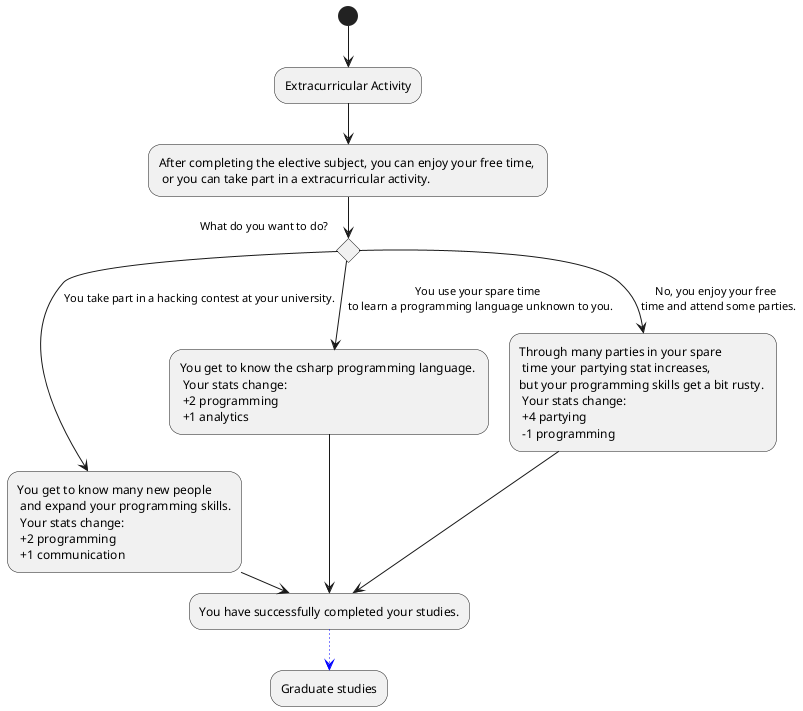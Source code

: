 @startuml
(*) --> "Extracurricular Activity"
--> "After completing the elective subject, you can enjoy your free time, \n or you can take part in a extracurricular activity."
if "What do you want to do?" then
--> [You use your spare time \n to learn a programming language unknown to you.] "You get to know the csharp programming language. \n Your stats change: \n +2 programming \n +1 analytics" as newL
else
--> [No, you enjoy your free \n time and attend some parties.] "Through many parties in your spare \n time your partying stat increases, \nbut your programming skills get a bit rusty. \n Your stats change: \n +4 partying \n -1 programming" as no
else 
--> [You take part in a hacking contest at your university.] "You get to know many new people \n and expand your programming skills.\n Your stats change:\n +2 programming \n +1 communication" as contest

newL --> "You have successfully completed your studies." as studyComplete 
no --> studyComplete
contest -> studyComplete

-[#blue,dotted]-> "Graduate studies"

@enduml